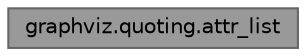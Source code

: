 digraph "graphviz.quoting.attr_list"
{
 
  bgcolor="transparent";
  edge [fontname=Helvetica,fontsize=10,labelfontname=Helvetica,labelfontsize=10];
  node [fontname=Helvetica,fontsize=10,shape=box,height=0.2,width=0.4];
  rankdir="LR";
  Node1 [id="Node000001",label="graphviz.quoting.attr_list",height=0.2,width=0.4,color="gray40", fillcolor="grey60", style="filled", fontcolor="black",tooltip=" "];
}
